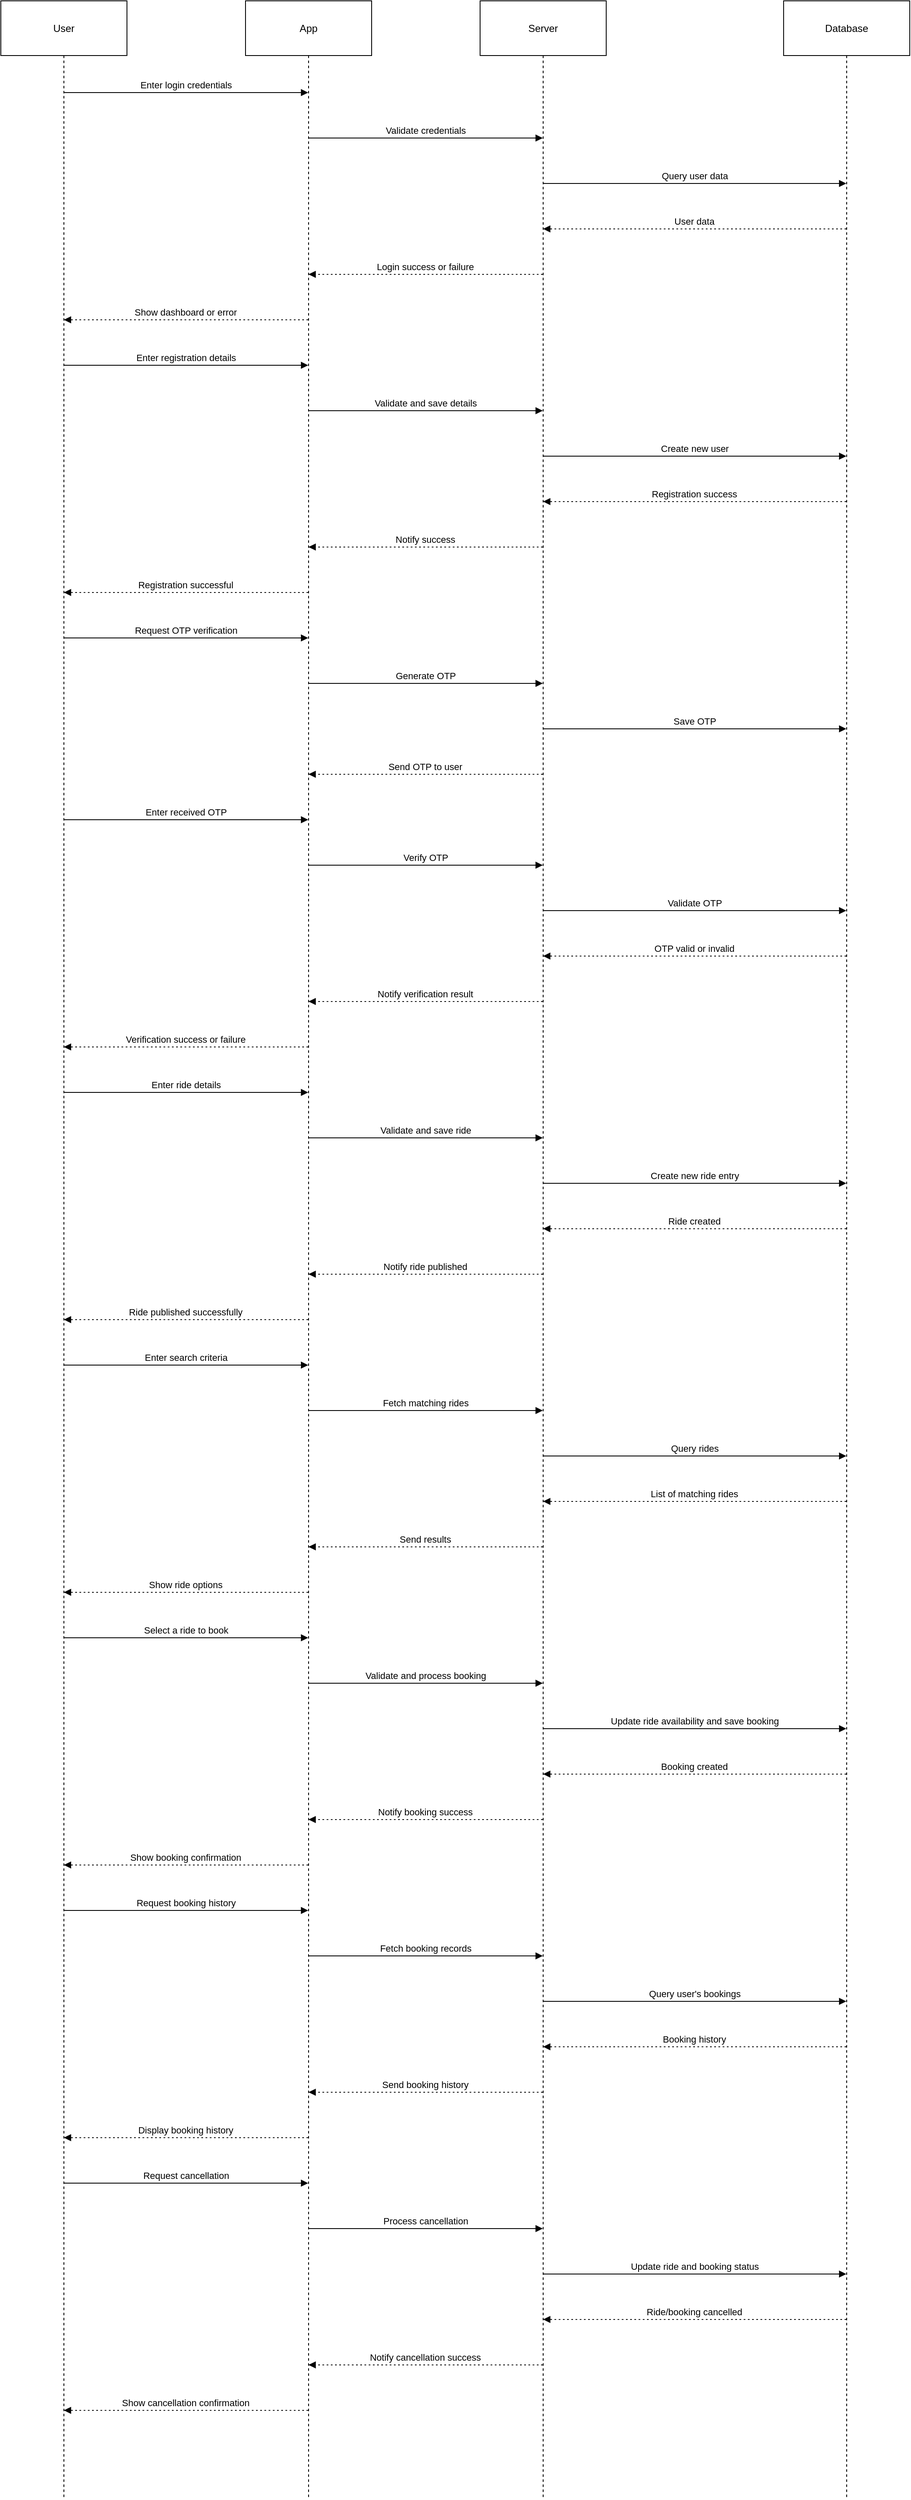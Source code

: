 <mxfile version="24.7.8">
  <diagram name="Page-1" id="GsGGRKiGMbcHZ5DeUK_E">
    <mxGraphModel dx="1594" dy="932" grid="1" gridSize="10" guides="1" tooltips="1" connect="1" arrows="1" fold="1" page="1" pageScale="1" pageWidth="850" pageHeight="1100" math="0" shadow="0">
      <root>
        <mxCell id="0" />
        <mxCell id="1" parent="0" />
        <mxCell id="nfPIaZX9P2ZjmyP8-ndF-1" value="User" style="shape=umlLifeline;perimeter=lifelinePerimeter;whiteSpace=wrap;container=1;dropTarget=0;collapsible=0;recursiveResize=0;outlineConnect=0;portConstraint=eastwest;newEdgeStyle={&quot;edgeStyle&quot;:&quot;elbowEdgeStyle&quot;,&quot;elbow&quot;:&quot;vertical&quot;,&quot;curved&quot;:0,&quot;rounded&quot;:0};size=65;" vertex="1" parent="1">
          <mxGeometry x="20" y="20" width="150" height="2968" as="geometry" />
        </mxCell>
        <mxCell id="nfPIaZX9P2ZjmyP8-ndF-2" value="App" style="shape=umlLifeline;perimeter=lifelinePerimeter;whiteSpace=wrap;container=1;dropTarget=0;collapsible=0;recursiveResize=0;outlineConnect=0;portConstraint=eastwest;newEdgeStyle={&quot;edgeStyle&quot;:&quot;elbowEdgeStyle&quot;,&quot;elbow&quot;:&quot;vertical&quot;,&quot;curved&quot;:0,&quot;rounded&quot;:0};size=65;" vertex="1" parent="1">
          <mxGeometry x="311" y="20" width="150" height="2968" as="geometry" />
        </mxCell>
        <mxCell id="nfPIaZX9P2ZjmyP8-ndF-3" value="Server" style="shape=umlLifeline;perimeter=lifelinePerimeter;whiteSpace=wrap;container=1;dropTarget=0;collapsible=0;recursiveResize=0;outlineConnect=0;portConstraint=eastwest;newEdgeStyle={&quot;edgeStyle&quot;:&quot;elbowEdgeStyle&quot;,&quot;elbow&quot;:&quot;vertical&quot;,&quot;curved&quot;:0,&quot;rounded&quot;:0};size=65;" vertex="1" parent="1">
          <mxGeometry x="590" y="20" width="150" height="2968" as="geometry" />
        </mxCell>
        <mxCell id="nfPIaZX9P2ZjmyP8-ndF-4" value="Database" style="shape=umlLifeline;perimeter=lifelinePerimeter;whiteSpace=wrap;container=1;dropTarget=0;collapsible=0;recursiveResize=0;outlineConnect=0;portConstraint=eastwest;newEdgeStyle={&quot;edgeStyle&quot;:&quot;elbowEdgeStyle&quot;,&quot;elbow&quot;:&quot;vertical&quot;,&quot;curved&quot;:0,&quot;rounded&quot;:0};size=65;" vertex="1" parent="1">
          <mxGeometry x="951" y="20" width="150" height="2968" as="geometry" />
        </mxCell>
        <mxCell id="nfPIaZX9P2ZjmyP8-ndF-5" value="Enter login credentials" style="verticalAlign=bottom;edgeStyle=elbowEdgeStyle;elbow=vertical;curved=0;rounded=0;endArrow=block;" edge="1" parent="1" source="nfPIaZX9P2ZjmyP8-ndF-1" target="nfPIaZX9P2ZjmyP8-ndF-2">
          <mxGeometry relative="1" as="geometry">
            <Array as="points">
              <mxPoint x="249" y="129" />
            </Array>
          </mxGeometry>
        </mxCell>
        <mxCell id="nfPIaZX9P2ZjmyP8-ndF-6" value="Validate credentials" style="verticalAlign=bottom;edgeStyle=elbowEdgeStyle;elbow=vertical;curved=0;rounded=0;endArrow=block;" edge="1" parent="1" source="nfPIaZX9P2ZjmyP8-ndF-2" target="nfPIaZX9P2ZjmyP8-ndF-3">
          <mxGeometry relative="1" as="geometry">
            <Array as="points">
              <mxPoint x="534" y="183" />
            </Array>
          </mxGeometry>
        </mxCell>
        <mxCell id="nfPIaZX9P2ZjmyP8-ndF-7" value="Query user data" style="verticalAlign=bottom;edgeStyle=elbowEdgeStyle;elbow=vertical;curved=0;rounded=0;endArrow=block;" edge="1" parent="1" source="nfPIaZX9P2ZjmyP8-ndF-3" target="nfPIaZX9P2ZjmyP8-ndF-4">
          <mxGeometry relative="1" as="geometry">
            <Array as="points">
              <mxPoint x="854" y="237" />
            </Array>
          </mxGeometry>
        </mxCell>
        <mxCell id="nfPIaZX9P2ZjmyP8-ndF-8" value="User data" style="verticalAlign=bottom;edgeStyle=elbowEdgeStyle;elbow=vertical;curved=0;rounded=0;dashed=1;dashPattern=2 3;endArrow=block;" edge="1" parent="1" source="nfPIaZX9P2ZjmyP8-ndF-4" target="nfPIaZX9P2ZjmyP8-ndF-3">
          <mxGeometry relative="1" as="geometry">
            <Array as="points">
              <mxPoint x="857" y="291" />
            </Array>
          </mxGeometry>
        </mxCell>
        <mxCell id="nfPIaZX9P2ZjmyP8-ndF-9" value="Login success or failure" style="verticalAlign=bottom;edgeStyle=elbowEdgeStyle;elbow=vertical;curved=0;rounded=0;dashed=1;dashPattern=2 3;endArrow=block;" edge="1" parent="1" source="nfPIaZX9P2ZjmyP8-ndF-3" target="nfPIaZX9P2ZjmyP8-ndF-2">
          <mxGeometry relative="1" as="geometry">
            <Array as="points">
              <mxPoint x="537" y="345" />
            </Array>
          </mxGeometry>
        </mxCell>
        <mxCell id="nfPIaZX9P2ZjmyP8-ndF-10" value="Show dashboard or error" style="verticalAlign=bottom;edgeStyle=elbowEdgeStyle;elbow=vertical;curved=0;rounded=0;dashed=1;dashPattern=2 3;endArrow=block;" edge="1" parent="1" source="nfPIaZX9P2ZjmyP8-ndF-2" target="nfPIaZX9P2ZjmyP8-ndF-1">
          <mxGeometry relative="1" as="geometry">
            <Array as="points">
              <mxPoint x="252" y="399" />
            </Array>
          </mxGeometry>
        </mxCell>
        <mxCell id="nfPIaZX9P2ZjmyP8-ndF-11" value="Enter registration details" style="verticalAlign=bottom;edgeStyle=elbowEdgeStyle;elbow=vertical;curved=0;rounded=0;endArrow=block;" edge="1" parent="1" source="nfPIaZX9P2ZjmyP8-ndF-1" target="nfPIaZX9P2ZjmyP8-ndF-2">
          <mxGeometry relative="1" as="geometry">
            <Array as="points">
              <mxPoint x="249" y="453" />
            </Array>
          </mxGeometry>
        </mxCell>
        <mxCell id="nfPIaZX9P2ZjmyP8-ndF-12" value="Validate and save details" style="verticalAlign=bottom;edgeStyle=elbowEdgeStyle;elbow=vertical;curved=0;rounded=0;endArrow=block;" edge="1" parent="1" source="nfPIaZX9P2ZjmyP8-ndF-2" target="nfPIaZX9P2ZjmyP8-ndF-3">
          <mxGeometry relative="1" as="geometry">
            <Array as="points">
              <mxPoint x="534" y="507" />
            </Array>
          </mxGeometry>
        </mxCell>
        <mxCell id="nfPIaZX9P2ZjmyP8-ndF-13" value="Create new user" style="verticalAlign=bottom;edgeStyle=elbowEdgeStyle;elbow=vertical;curved=0;rounded=0;endArrow=block;" edge="1" parent="1" source="nfPIaZX9P2ZjmyP8-ndF-3" target="nfPIaZX9P2ZjmyP8-ndF-4">
          <mxGeometry relative="1" as="geometry">
            <Array as="points">
              <mxPoint x="854" y="561" />
            </Array>
          </mxGeometry>
        </mxCell>
        <mxCell id="nfPIaZX9P2ZjmyP8-ndF-14" value="Registration success" style="verticalAlign=bottom;edgeStyle=elbowEdgeStyle;elbow=vertical;curved=0;rounded=0;dashed=1;dashPattern=2 3;endArrow=block;" edge="1" parent="1" source="nfPIaZX9P2ZjmyP8-ndF-4" target="nfPIaZX9P2ZjmyP8-ndF-3">
          <mxGeometry relative="1" as="geometry">
            <Array as="points">
              <mxPoint x="857" y="615" />
            </Array>
          </mxGeometry>
        </mxCell>
        <mxCell id="nfPIaZX9P2ZjmyP8-ndF-15" value="Notify success" style="verticalAlign=bottom;edgeStyle=elbowEdgeStyle;elbow=vertical;curved=0;rounded=0;dashed=1;dashPattern=2 3;endArrow=block;" edge="1" parent="1" source="nfPIaZX9P2ZjmyP8-ndF-3" target="nfPIaZX9P2ZjmyP8-ndF-2">
          <mxGeometry relative="1" as="geometry">
            <Array as="points">
              <mxPoint x="537" y="669" />
            </Array>
          </mxGeometry>
        </mxCell>
        <mxCell id="nfPIaZX9P2ZjmyP8-ndF-16" value="Registration successful" style="verticalAlign=bottom;edgeStyle=elbowEdgeStyle;elbow=vertical;curved=0;rounded=0;dashed=1;dashPattern=2 3;endArrow=block;" edge="1" parent="1" source="nfPIaZX9P2ZjmyP8-ndF-2" target="nfPIaZX9P2ZjmyP8-ndF-1">
          <mxGeometry relative="1" as="geometry">
            <Array as="points">
              <mxPoint x="252" y="723" />
            </Array>
          </mxGeometry>
        </mxCell>
        <mxCell id="nfPIaZX9P2ZjmyP8-ndF-17" value="Request OTP verification" style="verticalAlign=bottom;edgeStyle=elbowEdgeStyle;elbow=vertical;curved=0;rounded=0;endArrow=block;" edge="1" parent="1" source="nfPIaZX9P2ZjmyP8-ndF-1" target="nfPIaZX9P2ZjmyP8-ndF-2">
          <mxGeometry relative="1" as="geometry">
            <Array as="points">
              <mxPoint x="249" y="777" />
            </Array>
          </mxGeometry>
        </mxCell>
        <mxCell id="nfPIaZX9P2ZjmyP8-ndF-18" value="Generate OTP" style="verticalAlign=bottom;edgeStyle=elbowEdgeStyle;elbow=vertical;curved=0;rounded=0;endArrow=block;" edge="1" parent="1" source="nfPIaZX9P2ZjmyP8-ndF-2" target="nfPIaZX9P2ZjmyP8-ndF-3">
          <mxGeometry relative="1" as="geometry">
            <Array as="points">
              <mxPoint x="534" y="831" />
            </Array>
          </mxGeometry>
        </mxCell>
        <mxCell id="nfPIaZX9P2ZjmyP8-ndF-19" value="Save OTP" style="verticalAlign=bottom;edgeStyle=elbowEdgeStyle;elbow=vertical;curved=0;rounded=0;endArrow=block;" edge="1" parent="1" source="nfPIaZX9P2ZjmyP8-ndF-3" target="nfPIaZX9P2ZjmyP8-ndF-4">
          <mxGeometry relative="1" as="geometry">
            <Array as="points">
              <mxPoint x="854" y="885" />
            </Array>
          </mxGeometry>
        </mxCell>
        <mxCell id="nfPIaZX9P2ZjmyP8-ndF-20" value="Send OTP to user" style="verticalAlign=bottom;edgeStyle=elbowEdgeStyle;elbow=vertical;curved=0;rounded=0;dashed=1;dashPattern=2 3;endArrow=block;" edge="1" parent="1" source="nfPIaZX9P2ZjmyP8-ndF-3" target="nfPIaZX9P2ZjmyP8-ndF-2">
          <mxGeometry relative="1" as="geometry">
            <Array as="points">
              <mxPoint x="537" y="939" />
            </Array>
          </mxGeometry>
        </mxCell>
        <mxCell id="nfPIaZX9P2ZjmyP8-ndF-21" value="Enter received OTP" style="verticalAlign=bottom;edgeStyle=elbowEdgeStyle;elbow=vertical;curved=0;rounded=0;endArrow=block;" edge="1" parent="1" source="nfPIaZX9P2ZjmyP8-ndF-1" target="nfPIaZX9P2ZjmyP8-ndF-2">
          <mxGeometry relative="1" as="geometry">
            <Array as="points">
              <mxPoint x="249" y="993" />
            </Array>
          </mxGeometry>
        </mxCell>
        <mxCell id="nfPIaZX9P2ZjmyP8-ndF-22" value="Verify OTP" style="verticalAlign=bottom;edgeStyle=elbowEdgeStyle;elbow=vertical;curved=0;rounded=0;endArrow=block;" edge="1" parent="1" source="nfPIaZX9P2ZjmyP8-ndF-2" target="nfPIaZX9P2ZjmyP8-ndF-3">
          <mxGeometry relative="1" as="geometry">
            <Array as="points">
              <mxPoint x="534" y="1047" />
            </Array>
          </mxGeometry>
        </mxCell>
        <mxCell id="nfPIaZX9P2ZjmyP8-ndF-23" value="Validate OTP" style="verticalAlign=bottom;edgeStyle=elbowEdgeStyle;elbow=vertical;curved=0;rounded=0;endArrow=block;" edge="1" parent="1" source="nfPIaZX9P2ZjmyP8-ndF-3" target="nfPIaZX9P2ZjmyP8-ndF-4">
          <mxGeometry relative="1" as="geometry">
            <Array as="points">
              <mxPoint x="854" y="1101" />
            </Array>
          </mxGeometry>
        </mxCell>
        <mxCell id="nfPIaZX9P2ZjmyP8-ndF-24" value="OTP valid or invalid" style="verticalAlign=bottom;edgeStyle=elbowEdgeStyle;elbow=vertical;curved=0;rounded=0;dashed=1;dashPattern=2 3;endArrow=block;" edge="1" parent="1" source="nfPIaZX9P2ZjmyP8-ndF-4" target="nfPIaZX9P2ZjmyP8-ndF-3">
          <mxGeometry relative="1" as="geometry">
            <Array as="points">
              <mxPoint x="857" y="1155" />
            </Array>
          </mxGeometry>
        </mxCell>
        <mxCell id="nfPIaZX9P2ZjmyP8-ndF-25" value="Notify verification result" style="verticalAlign=bottom;edgeStyle=elbowEdgeStyle;elbow=vertical;curved=0;rounded=0;dashed=1;dashPattern=2 3;endArrow=block;" edge="1" parent="1" source="nfPIaZX9P2ZjmyP8-ndF-3" target="nfPIaZX9P2ZjmyP8-ndF-2">
          <mxGeometry relative="1" as="geometry">
            <Array as="points">
              <mxPoint x="537" y="1209" />
            </Array>
          </mxGeometry>
        </mxCell>
        <mxCell id="nfPIaZX9P2ZjmyP8-ndF-26" value="Verification success or failure" style="verticalAlign=bottom;edgeStyle=elbowEdgeStyle;elbow=vertical;curved=0;rounded=0;dashed=1;dashPattern=2 3;endArrow=block;" edge="1" parent="1" source="nfPIaZX9P2ZjmyP8-ndF-2" target="nfPIaZX9P2ZjmyP8-ndF-1">
          <mxGeometry relative="1" as="geometry">
            <Array as="points">
              <mxPoint x="252" y="1263" />
            </Array>
          </mxGeometry>
        </mxCell>
        <mxCell id="nfPIaZX9P2ZjmyP8-ndF-27" value="Enter ride details" style="verticalAlign=bottom;edgeStyle=elbowEdgeStyle;elbow=vertical;curved=0;rounded=0;endArrow=block;" edge="1" parent="1" source="nfPIaZX9P2ZjmyP8-ndF-1" target="nfPIaZX9P2ZjmyP8-ndF-2">
          <mxGeometry relative="1" as="geometry">
            <Array as="points">
              <mxPoint x="249" y="1317" />
            </Array>
          </mxGeometry>
        </mxCell>
        <mxCell id="nfPIaZX9P2ZjmyP8-ndF-28" value="Validate and save ride" style="verticalAlign=bottom;edgeStyle=elbowEdgeStyle;elbow=vertical;curved=0;rounded=0;endArrow=block;" edge="1" parent="1" source="nfPIaZX9P2ZjmyP8-ndF-2" target="nfPIaZX9P2ZjmyP8-ndF-3">
          <mxGeometry relative="1" as="geometry">
            <Array as="points">
              <mxPoint x="534" y="1371" />
            </Array>
          </mxGeometry>
        </mxCell>
        <mxCell id="nfPIaZX9P2ZjmyP8-ndF-29" value="Create new ride entry" style="verticalAlign=bottom;edgeStyle=elbowEdgeStyle;elbow=vertical;curved=0;rounded=0;endArrow=block;" edge="1" parent="1" source="nfPIaZX9P2ZjmyP8-ndF-3" target="nfPIaZX9P2ZjmyP8-ndF-4">
          <mxGeometry relative="1" as="geometry">
            <Array as="points">
              <mxPoint x="854" y="1425" />
            </Array>
          </mxGeometry>
        </mxCell>
        <mxCell id="nfPIaZX9P2ZjmyP8-ndF-30" value="Ride created" style="verticalAlign=bottom;edgeStyle=elbowEdgeStyle;elbow=vertical;curved=0;rounded=0;dashed=1;dashPattern=2 3;endArrow=block;" edge="1" parent="1" source="nfPIaZX9P2ZjmyP8-ndF-4" target="nfPIaZX9P2ZjmyP8-ndF-3">
          <mxGeometry relative="1" as="geometry">
            <Array as="points">
              <mxPoint x="857" y="1479" />
            </Array>
          </mxGeometry>
        </mxCell>
        <mxCell id="nfPIaZX9P2ZjmyP8-ndF-31" value="Notify ride published" style="verticalAlign=bottom;edgeStyle=elbowEdgeStyle;elbow=vertical;curved=0;rounded=0;dashed=1;dashPattern=2 3;endArrow=block;" edge="1" parent="1" source="nfPIaZX9P2ZjmyP8-ndF-3" target="nfPIaZX9P2ZjmyP8-ndF-2">
          <mxGeometry relative="1" as="geometry">
            <Array as="points">
              <mxPoint x="537" y="1533" />
            </Array>
          </mxGeometry>
        </mxCell>
        <mxCell id="nfPIaZX9P2ZjmyP8-ndF-32" value="Ride published successfully" style="verticalAlign=bottom;edgeStyle=elbowEdgeStyle;elbow=vertical;curved=0;rounded=0;dashed=1;dashPattern=2 3;endArrow=block;" edge="1" parent="1" source="nfPIaZX9P2ZjmyP8-ndF-2" target="nfPIaZX9P2ZjmyP8-ndF-1">
          <mxGeometry relative="1" as="geometry">
            <Array as="points">
              <mxPoint x="252" y="1587" />
            </Array>
          </mxGeometry>
        </mxCell>
        <mxCell id="nfPIaZX9P2ZjmyP8-ndF-33" value="Enter search criteria" style="verticalAlign=bottom;edgeStyle=elbowEdgeStyle;elbow=vertical;curved=0;rounded=0;endArrow=block;" edge="1" parent="1" source="nfPIaZX9P2ZjmyP8-ndF-1" target="nfPIaZX9P2ZjmyP8-ndF-2">
          <mxGeometry relative="1" as="geometry">
            <Array as="points">
              <mxPoint x="249" y="1641" />
            </Array>
          </mxGeometry>
        </mxCell>
        <mxCell id="nfPIaZX9P2ZjmyP8-ndF-34" value="Fetch matching rides" style="verticalAlign=bottom;edgeStyle=elbowEdgeStyle;elbow=vertical;curved=0;rounded=0;endArrow=block;" edge="1" parent="1" source="nfPIaZX9P2ZjmyP8-ndF-2" target="nfPIaZX9P2ZjmyP8-ndF-3">
          <mxGeometry relative="1" as="geometry">
            <Array as="points">
              <mxPoint x="534" y="1695" />
            </Array>
          </mxGeometry>
        </mxCell>
        <mxCell id="nfPIaZX9P2ZjmyP8-ndF-35" value="Query rides" style="verticalAlign=bottom;edgeStyle=elbowEdgeStyle;elbow=vertical;curved=0;rounded=0;endArrow=block;" edge="1" parent="1" source="nfPIaZX9P2ZjmyP8-ndF-3" target="nfPIaZX9P2ZjmyP8-ndF-4">
          <mxGeometry relative="1" as="geometry">
            <Array as="points">
              <mxPoint x="854" y="1749" />
            </Array>
          </mxGeometry>
        </mxCell>
        <mxCell id="nfPIaZX9P2ZjmyP8-ndF-36" value="List of matching rides" style="verticalAlign=bottom;edgeStyle=elbowEdgeStyle;elbow=vertical;curved=0;rounded=0;dashed=1;dashPattern=2 3;endArrow=block;" edge="1" parent="1" source="nfPIaZX9P2ZjmyP8-ndF-4" target="nfPIaZX9P2ZjmyP8-ndF-3">
          <mxGeometry relative="1" as="geometry">
            <Array as="points">
              <mxPoint x="857" y="1803" />
            </Array>
          </mxGeometry>
        </mxCell>
        <mxCell id="nfPIaZX9P2ZjmyP8-ndF-37" value="Send results" style="verticalAlign=bottom;edgeStyle=elbowEdgeStyle;elbow=vertical;curved=0;rounded=0;dashed=1;dashPattern=2 3;endArrow=block;" edge="1" parent="1" source="nfPIaZX9P2ZjmyP8-ndF-3" target="nfPIaZX9P2ZjmyP8-ndF-2">
          <mxGeometry relative="1" as="geometry">
            <Array as="points">
              <mxPoint x="537" y="1857" />
            </Array>
          </mxGeometry>
        </mxCell>
        <mxCell id="nfPIaZX9P2ZjmyP8-ndF-38" value="Show ride options" style="verticalAlign=bottom;edgeStyle=elbowEdgeStyle;elbow=vertical;curved=0;rounded=0;dashed=1;dashPattern=2 3;endArrow=block;" edge="1" parent="1" source="nfPIaZX9P2ZjmyP8-ndF-2" target="nfPIaZX9P2ZjmyP8-ndF-1">
          <mxGeometry relative="1" as="geometry">
            <Array as="points">
              <mxPoint x="252" y="1911" />
            </Array>
          </mxGeometry>
        </mxCell>
        <mxCell id="nfPIaZX9P2ZjmyP8-ndF-39" value="Select a ride to book" style="verticalAlign=bottom;edgeStyle=elbowEdgeStyle;elbow=vertical;curved=0;rounded=0;endArrow=block;" edge="1" parent="1" source="nfPIaZX9P2ZjmyP8-ndF-1" target="nfPIaZX9P2ZjmyP8-ndF-2">
          <mxGeometry relative="1" as="geometry">
            <Array as="points">
              <mxPoint x="249" y="1965" />
            </Array>
          </mxGeometry>
        </mxCell>
        <mxCell id="nfPIaZX9P2ZjmyP8-ndF-40" value="Validate and process booking" style="verticalAlign=bottom;edgeStyle=elbowEdgeStyle;elbow=vertical;curved=0;rounded=0;endArrow=block;" edge="1" parent="1" source="nfPIaZX9P2ZjmyP8-ndF-2" target="nfPIaZX9P2ZjmyP8-ndF-3">
          <mxGeometry relative="1" as="geometry">
            <Array as="points">
              <mxPoint x="534" y="2019" />
            </Array>
          </mxGeometry>
        </mxCell>
        <mxCell id="nfPIaZX9P2ZjmyP8-ndF-41" value="Update ride availability and save booking" style="verticalAlign=bottom;edgeStyle=elbowEdgeStyle;elbow=vertical;curved=0;rounded=0;endArrow=block;" edge="1" parent="1" source="nfPIaZX9P2ZjmyP8-ndF-3" target="nfPIaZX9P2ZjmyP8-ndF-4">
          <mxGeometry relative="1" as="geometry">
            <Array as="points">
              <mxPoint x="854" y="2073" />
            </Array>
          </mxGeometry>
        </mxCell>
        <mxCell id="nfPIaZX9P2ZjmyP8-ndF-42" value="Booking created" style="verticalAlign=bottom;edgeStyle=elbowEdgeStyle;elbow=vertical;curved=0;rounded=0;dashed=1;dashPattern=2 3;endArrow=block;" edge="1" parent="1" source="nfPIaZX9P2ZjmyP8-ndF-4" target="nfPIaZX9P2ZjmyP8-ndF-3">
          <mxGeometry relative="1" as="geometry">
            <Array as="points">
              <mxPoint x="857" y="2127" />
            </Array>
          </mxGeometry>
        </mxCell>
        <mxCell id="nfPIaZX9P2ZjmyP8-ndF-43" value="Notify booking success" style="verticalAlign=bottom;edgeStyle=elbowEdgeStyle;elbow=vertical;curved=0;rounded=0;dashed=1;dashPattern=2 3;endArrow=block;" edge="1" parent="1" source="nfPIaZX9P2ZjmyP8-ndF-3" target="nfPIaZX9P2ZjmyP8-ndF-2">
          <mxGeometry relative="1" as="geometry">
            <Array as="points">
              <mxPoint x="537" y="2181" />
            </Array>
          </mxGeometry>
        </mxCell>
        <mxCell id="nfPIaZX9P2ZjmyP8-ndF-44" value="Show booking confirmation" style="verticalAlign=bottom;edgeStyle=elbowEdgeStyle;elbow=vertical;curved=0;rounded=0;dashed=1;dashPattern=2 3;endArrow=block;" edge="1" parent="1" source="nfPIaZX9P2ZjmyP8-ndF-2" target="nfPIaZX9P2ZjmyP8-ndF-1">
          <mxGeometry relative="1" as="geometry">
            <Array as="points">
              <mxPoint x="252" y="2235" />
            </Array>
          </mxGeometry>
        </mxCell>
        <mxCell id="nfPIaZX9P2ZjmyP8-ndF-45" value="Request booking history" style="verticalAlign=bottom;edgeStyle=elbowEdgeStyle;elbow=vertical;curved=0;rounded=0;endArrow=block;" edge="1" parent="1" source="nfPIaZX9P2ZjmyP8-ndF-1" target="nfPIaZX9P2ZjmyP8-ndF-2">
          <mxGeometry relative="1" as="geometry">
            <Array as="points">
              <mxPoint x="249" y="2289" />
            </Array>
          </mxGeometry>
        </mxCell>
        <mxCell id="nfPIaZX9P2ZjmyP8-ndF-46" value="Fetch booking records" style="verticalAlign=bottom;edgeStyle=elbowEdgeStyle;elbow=vertical;curved=0;rounded=0;endArrow=block;" edge="1" parent="1" source="nfPIaZX9P2ZjmyP8-ndF-2" target="nfPIaZX9P2ZjmyP8-ndF-3">
          <mxGeometry relative="1" as="geometry">
            <Array as="points">
              <mxPoint x="534" y="2343" />
            </Array>
          </mxGeometry>
        </mxCell>
        <mxCell id="nfPIaZX9P2ZjmyP8-ndF-47" value="Query user&#39;s bookings" style="verticalAlign=bottom;edgeStyle=elbowEdgeStyle;elbow=vertical;curved=0;rounded=0;endArrow=block;" edge="1" parent="1" source="nfPIaZX9P2ZjmyP8-ndF-3" target="nfPIaZX9P2ZjmyP8-ndF-4">
          <mxGeometry relative="1" as="geometry">
            <Array as="points">
              <mxPoint x="854" y="2397" />
            </Array>
          </mxGeometry>
        </mxCell>
        <mxCell id="nfPIaZX9P2ZjmyP8-ndF-48" value="Booking history" style="verticalAlign=bottom;edgeStyle=elbowEdgeStyle;elbow=vertical;curved=0;rounded=0;dashed=1;dashPattern=2 3;endArrow=block;" edge="1" parent="1" source="nfPIaZX9P2ZjmyP8-ndF-4" target="nfPIaZX9P2ZjmyP8-ndF-3">
          <mxGeometry relative="1" as="geometry">
            <Array as="points">
              <mxPoint x="857" y="2451" />
            </Array>
          </mxGeometry>
        </mxCell>
        <mxCell id="nfPIaZX9P2ZjmyP8-ndF-49" value="Send booking history" style="verticalAlign=bottom;edgeStyle=elbowEdgeStyle;elbow=vertical;curved=0;rounded=0;dashed=1;dashPattern=2 3;endArrow=block;" edge="1" parent="1" source="nfPIaZX9P2ZjmyP8-ndF-3" target="nfPIaZX9P2ZjmyP8-ndF-2">
          <mxGeometry relative="1" as="geometry">
            <Array as="points">
              <mxPoint x="537" y="2505" />
            </Array>
          </mxGeometry>
        </mxCell>
        <mxCell id="nfPIaZX9P2ZjmyP8-ndF-50" value="Display booking history" style="verticalAlign=bottom;edgeStyle=elbowEdgeStyle;elbow=vertical;curved=0;rounded=0;dashed=1;dashPattern=2 3;endArrow=block;" edge="1" parent="1" source="nfPIaZX9P2ZjmyP8-ndF-2" target="nfPIaZX9P2ZjmyP8-ndF-1">
          <mxGeometry relative="1" as="geometry">
            <Array as="points">
              <mxPoint x="252" y="2559" />
            </Array>
          </mxGeometry>
        </mxCell>
        <mxCell id="nfPIaZX9P2ZjmyP8-ndF-51" value="Request cancellation" style="verticalAlign=bottom;edgeStyle=elbowEdgeStyle;elbow=vertical;curved=0;rounded=0;endArrow=block;" edge="1" parent="1" source="nfPIaZX9P2ZjmyP8-ndF-1" target="nfPIaZX9P2ZjmyP8-ndF-2">
          <mxGeometry relative="1" as="geometry">
            <Array as="points">
              <mxPoint x="249" y="2613" />
            </Array>
          </mxGeometry>
        </mxCell>
        <mxCell id="nfPIaZX9P2ZjmyP8-ndF-52" value="Process cancellation" style="verticalAlign=bottom;edgeStyle=elbowEdgeStyle;elbow=vertical;curved=0;rounded=0;endArrow=block;" edge="1" parent="1" source="nfPIaZX9P2ZjmyP8-ndF-2" target="nfPIaZX9P2ZjmyP8-ndF-3">
          <mxGeometry relative="1" as="geometry">
            <Array as="points">
              <mxPoint x="534" y="2667" />
            </Array>
          </mxGeometry>
        </mxCell>
        <mxCell id="nfPIaZX9P2ZjmyP8-ndF-53" value="Update ride and booking status" style="verticalAlign=bottom;edgeStyle=elbowEdgeStyle;elbow=vertical;curved=0;rounded=0;endArrow=block;" edge="1" parent="1" source="nfPIaZX9P2ZjmyP8-ndF-3" target="nfPIaZX9P2ZjmyP8-ndF-4">
          <mxGeometry relative="1" as="geometry">
            <Array as="points">
              <mxPoint x="854" y="2721" />
            </Array>
          </mxGeometry>
        </mxCell>
        <mxCell id="nfPIaZX9P2ZjmyP8-ndF-54" value="Ride/booking cancelled" style="verticalAlign=bottom;edgeStyle=elbowEdgeStyle;elbow=vertical;curved=0;rounded=0;dashed=1;dashPattern=2 3;endArrow=block;" edge="1" parent="1" source="nfPIaZX9P2ZjmyP8-ndF-4" target="nfPIaZX9P2ZjmyP8-ndF-3">
          <mxGeometry relative="1" as="geometry">
            <Array as="points">
              <mxPoint x="857" y="2775" />
            </Array>
          </mxGeometry>
        </mxCell>
        <mxCell id="nfPIaZX9P2ZjmyP8-ndF-55" value="Notify cancellation success" style="verticalAlign=bottom;edgeStyle=elbowEdgeStyle;elbow=vertical;curved=0;rounded=0;dashed=1;dashPattern=2 3;endArrow=block;" edge="1" parent="1" source="nfPIaZX9P2ZjmyP8-ndF-3" target="nfPIaZX9P2ZjmyP8-ndF-2">
          <mxGeometry relative="1" as="geometry">
            <Array as="points">
              <mxPoint x="537" y="2829" />
            </Array>
          </mxGeometry>
        </mxCell>
        <mxCell id="nfPIaZX9P2ZjmyP8-ndF-56" value="Show cancellation confirmation" style="verticalAlign=bottom;edgeStyle=elbowEdgeStyle;elbow=vertical;curved=0;rounded=0;dashed=1;dashPattern=2 3;endArrow=block;" edge="1" parent="1" source="nfPIaZX9P2ZjmyP8-ndF-2" target="nfPIaZX9P2ZjmyP8-ndF-1">
          <mxGeometry relative="1" as="geometry">
            <Array as="points">
              <mxPoint x="252" y="2883" />
            </Array>
          </mxGeometry>
        </mxCell>
      </root>
    </mxGraphModel>
  </diagram>
</mxfile>
